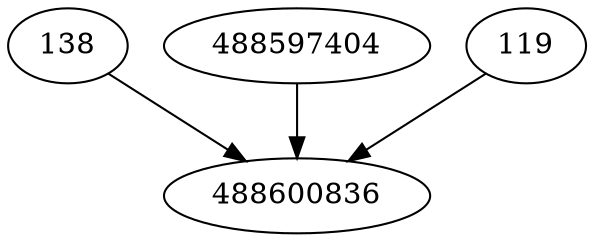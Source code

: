 strict digraph  {
138;
488597404;
488600836;
119;
138 -> 488600836;
488597404 -> 488600836;
119 -> 488600836;
}
